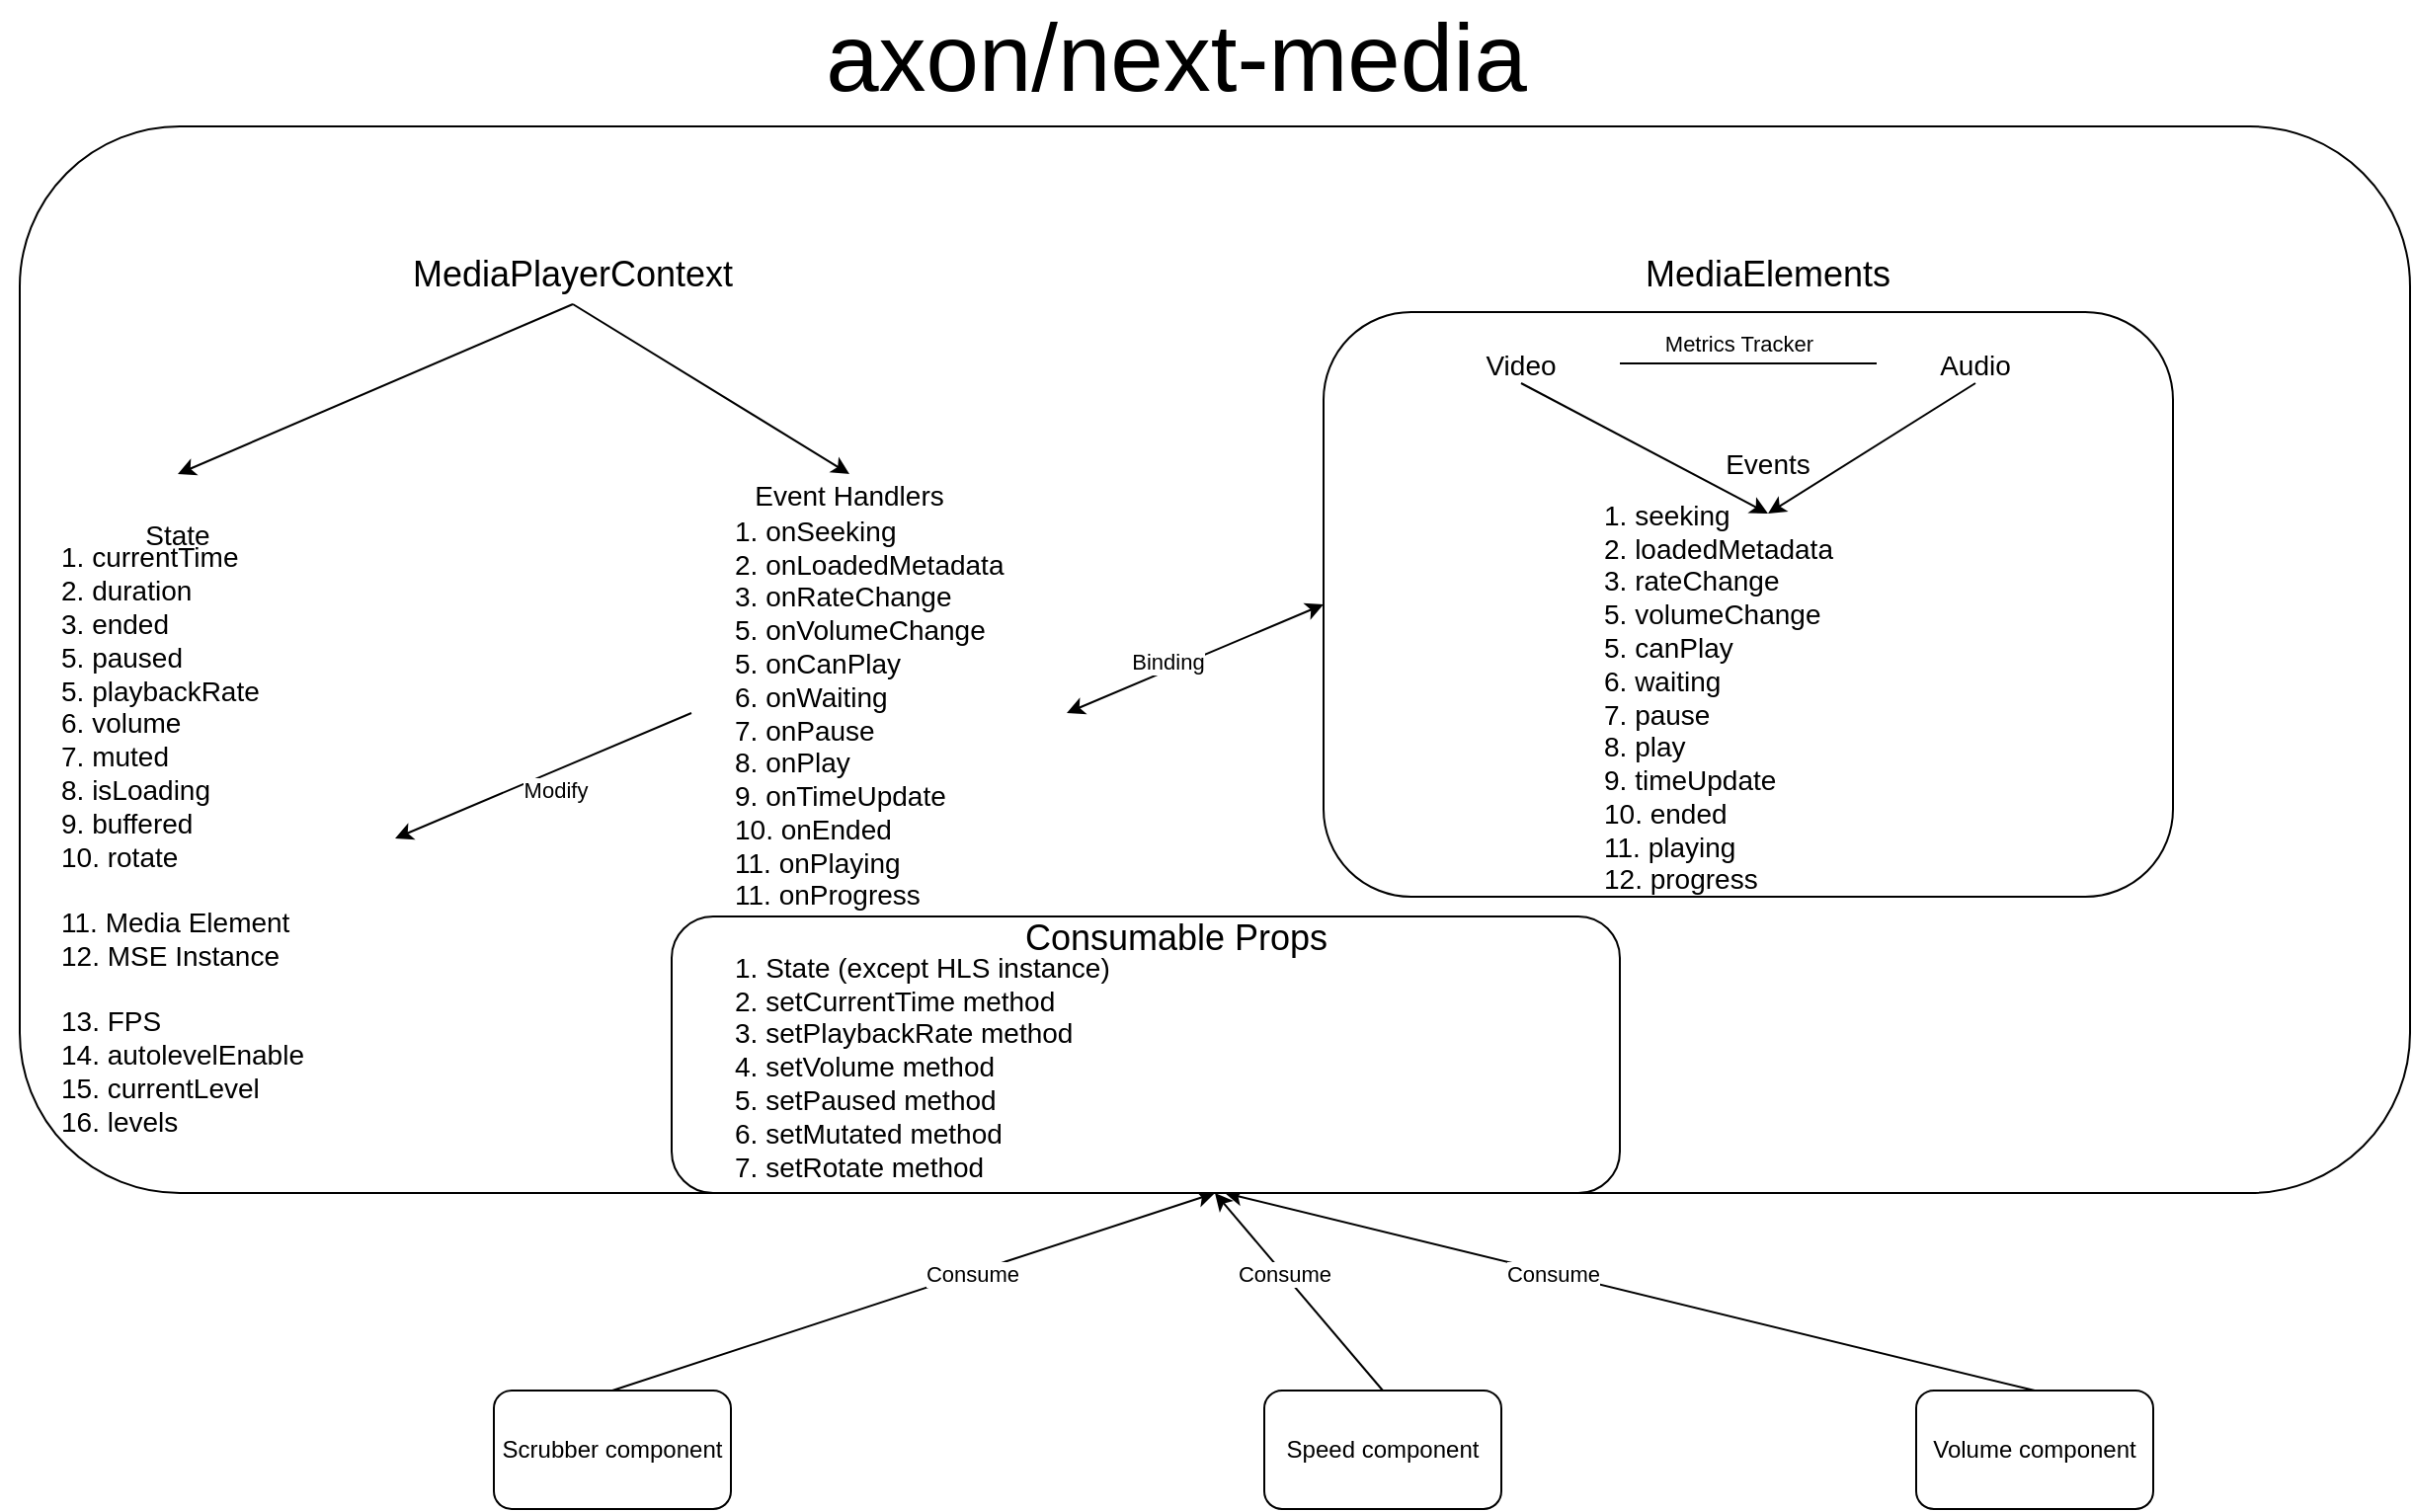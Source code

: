 <mxfile version="13.1.0" type="device"><diagram name="Page-1" id="5f0bae14-7c28-e335-631c-24af17079c00"><mxGraphModel dx="1426" dy="711" grid="1" gridSize="10" guides="1" tooltips="1" connect="1" arrows="1" fold="1" page="1" pageScale="1" pageWidth="1100" pageHeight="850" background="#ffffff" math="0" shadow="0"><root><mxCell id="0"/><mxCell id="1" parent="0"/><mxCell id="JIwV94FlR5jodqBkzbDf-2" value="" style="rounded=1;whiteSpace=wrap;html=1;" parent="1" vertex="1"><mxGeometry x="520" y="110" width="1210" height="540" as="geometry"/></mxCell><mxCell id="JIwV94FlR5jodqBkzbDf-3" value="&lt;font style=&quot;font-size: 18px&quot;&gt;MediaPlayerContext&lt;/font&gt;" style="text;html=1;strokeColor=none;fillColor=none;align=center;verticalAlign=middle;whiteSpace=wrap;rounded=0;" parent="1" vertex="1"><mxGeometry x="745" y="170" width="110" height="30" as="geometry"/></mxCell><mxCell id="JIwV94FlR5jodqBkzbDf-7" value="&lt;font style=&quot;font-size: 14px&quot;&gt;1. currentTime&lt;br&gt;2. duration&lt;br&gt;3. ended&lt;br&gt;5. paused&lt;br&gt;5. playbackRate&lt;br&gt;6. volume&lt;br&gt;7. muted&lt;br&gt;8. isLoading&lt;br&gt;9. buffered&lt;br&gt;10. rotate&lt;br&gt;&lt;br&gt;11. Media Element&lt;br&gt;12. MSE Instance&lt;br&gt;&lt;br&gt;13. FPS&lt;br&gt;14. autolevelEnable&lt;br&gt;15. currentLevel&lt;br&gt;16. levels&lt;br&gt;&lt;/font&gt;" style="text;html=1;strokeColor=none;fillColor=none;align=left;verticalAlign=middle;whiteSpace=wrap;rounded=0;" parent="1" vertex="1"><mxGeometry x="539" y="320" width="171" height="301" as="geometry"/></mxCell><mxCell id="JIwV94FlR5jodqBkzbDf-8" value="&lt;font style=&quot;font-size: 14px&quot;&gt;State&lt;/font&gt;" style="text;html=1;strokeColor=none;fillColor=none;align=center;verticalAlign=middle;whiteSpace=wrap;rounded=0;fontSize=16;" parent="1" vertex="1"><mxGeometry x="510" y="286" width="180" height="60" as="geometry"/></mxCell><mxCell id="JIwV94FlR5jodqBkzbDf-9" value="" style="endArrow=classic;html=1;exitX=0.5;exitY=1;exitDx=0;exitDy=0;entryX=0.5;entryY=0;entryDx=0;entryDy=0;" parent="1" source="JIwV94FlR5jodqBkzbDf-3" target="JIwV94FlR5jodqBkzbDf-8" edge="1"><mxGeometry width="50" height="50" relative="1" as="geometry"><mxPoint x="770" y="450" as="sourcePoint"/><mxPoint x="820" y="400" as="targetPoint"/></mxGeometry></mxCell><mxCell id="JIwV94FlR5jodqBkzbDf-10" value="&lt;font style=&quot;font-size: 14px&quot;&gt;1. onSeeking&lt;br&gt;2. onLoadedMetadata&lt;br&gt;3. onRateChange&lt;br&gt;5. onVolumeChange&lt;br&gt;5. onCanPlay&lt;br&gt;6. onWaiting&lt;br&gt;7. onPause&lt;br&gt;8. onPlay&lt;br&gt;9. onTimeUpdate&lt;br&gt;10. onEnded&lt;br&gt;11. onPlaying&lt;br&gt;11. onProgress&lt;br&gt;&lt;/font&gt;" style="text;html=1;strokeColor=none;fillColor=none;align=left;verticalAlign=middle;whiteSpace=wrap;rounded=0;" parent="1" vertex="1"><mxGeometry x="880" y="314" width="170" height="186" as="geometry"/></mxCell><mxCell id="JIwV94FlR5jodqBkzbDf-11" value="" style="endArrow=classic;html=1;exitX=0.5;exitY=1;exitDx=0;exitDy=0;entryX=0.5;entryY=0;entryDx=0;entryDy=0;" parent="1" source="JIwV94FlR5jodqBkzbDf-3" target="JIwV94FlR5jodqBkzbDf-12" edge="1"><mxGeometry width="50" height="50" relative="1" as="geometry"><mxPoint x="702.5" y="210" as="sourcePoint"/><mxPoint x="610" y="300" as="targetPoint"/></mxGeometry></mxCell><mxCell id="JIwV94FlR5jodqBkzbDf-12" value="&lt;span style=&quot;font-size: 14px&quot;&gt;Event Handlers&lt;/span&gt;" style="text;html=1;strokeColor=none;fillColor=none;align=center;verticalAlign=middle;whiteSpace=wrap;rounded=0;fontSize=16;" parent="1" vertex="1"><mxGeometry x="890" y="286" width="100" height="20" as="geometry"/></mxCell><mxCell id="JIwV94FlR5jodqBkzbDf-16" value="" style="rounded=1;whiteSpace=wrap;html=1;" parent="1" vertex="1"><mxGeometry x="1180" y="204" width="430" height="296" as="geometry"/></mxCell><mxCell id="JIwV94FlR5jodqBkzbDf-17" value="&lt;font style=&quot;font-size: 18px&quot;&gt;MediaElements&lt;/font&gt;" style="text;html=1;strokeColor=none;fillColor=none;align=center;verticalAlign=middle;whiteSpace=wrap;rounded=0;" parent="1" vertex="1"><mxGeometry x="1350" y="170" width="110" height="30" as="geometry"/></mxCell><mxCell id="JIwV94FlR5jodqBkzbDf-20" value="" style="endArrow=classic;html=1;entryX=1;entryY=0.5;entryDx=0;entryDy=0;" parent="1" target="JIwV94FlR5jodqBkzbDf-7" edge="1"><mxGeometry width="50" height="50" relative="1" as="geometry"><mxPoint x="860" y="407" as="sourcePoint"/><mxPoint x="840" y="370" as="targetPoint"/></mxGeometry></mxCell><mxCell id="JIwV94FlR5jodqBkzbDf-21" value="Modify" style="edgeLabel;html=1;align=center;verticalAlign=middle;resizable=0;points=[];" parent="JIwV94FlR5jodqBkzbDf-20" vertex="1" connectable="0"><mxGeometry x="0.191" relative="1" as="geometry"><mxPoint x="19.99" y="0.81" as="offset"/></mxGeometry></mxCell><mxCell id="JIwV94FlR5jodqBkzbDf-22" value="&lt;span style=&quot;font-size: 14px&quot;&gt;Video&lt;/span&gt;" style="text;html=1;strokeColor=none;fillColor=none;align=center;verticalAlign=middle;whiteSpace=wrap;rounded=0;fontSize=16;" parent="1" vertex="1"><mxGeometry x="1230" y="220" width="100" height="20" as="geometry"/></mxCell><mxCell id="JIwV94FlR5jodqBkzbDf-25" value="&lt;span style=&quot;font-size: 14px&quot;&gt;Audio&lt;/span&gt;" style="text;html=1;strokeColor=none;fillColor=none;align=center;verticalAlign=middle;whiteSpace=wrap;rounded=0;fontSize=16;" parent="1" vertex="1"><mxGeometry x="1460" y="220" width="100" height="20" as="geometry"/></mxCell><mxCell id="JIwV94FlR5jodqBkzbDf-26" value="&lt;font style=&quot;font-size: 14px&quot;&gt;1. seeking&lt;br&gt;2. loadedMetadata&lt;br&gt;3. rateChange&lt;br&gt;5. volumeChange&lt;br&gt;5. canPlay&lt;br&gt;6. waiting&lt;br&gt;7. pause&lt;br&gt;8. play&lt;br&gt;9. timeUpdate&lt;br&gt;10. ended&lt;br&gt;11. playing&lt;br&gt;12. progress&lt;br&gt;&lt;/font&gt;" style="text;html=1;strokeColor=none;fillColor=none;align=left;verticalAlign=middle;whiteSpace=wrap;rounded=0;" parent="1" vertex="1"><mxGeometry x="1320" y="306" width="170" height="186" as="geometry"/></mxCell><mxCell id="JIwV94FlR5jodqBkzbDf-30" value="" style="endArrow=classic;html=1;exitX=0.5;exitY=1;exitDx=0;exitDy=0;entryX=0.5;entryY=0;entryDx=0;entryDy=0;" parent="1" source="JIwV94FlR5jodqBkzbDf-22" target="JIwV94FlR5jodqBkzbDf-26" edge="1"><mxGeometry width="50" height="50" relative="1" as="geometry"><mxPoint x="810" y="210" as="sourcePoint"/><mxPoint x="950" y="296" as="targetPoint"/></mxGeometry></mxCell><mxCell id="JIwV94FlR5jodqBkzbDf-31" value="" style="endArrow=classic;html=1;exitX=0.5;exitY=1;exitDx=0;exitDy=0;entryX=0.5;entryY=0;entryDx=0;entryDy=0;" parent="1" source="JIwV94FlR5jodqBkzbDf-25" target="JIwV94FlR5jodqBkzbDf-26" edge="1"><mxGeometry width="50" height="50" relative="1" as="geometry"><mxPoint x="1300" y="250" as="sourcePoint"/><mxPoint x="1435" y="300" as="targetPoint"/></mxGeometry></mxCell><mxCell id="JIwV94FlR5jodqBkzbDf-32" value="&lt;span style=&quot;font-size: 14px&quot;&gt;Events&lt;/span&gt;" style="text;html=1;strokeColor=none;fillColor=none;align=center;verticalAlign=middle;whiteSpace=wrap;rounded=0;fontSize=16;" parent="1" vertex="1"><mxGeometry x="1355" y="270" width="100" height="20" as="geometry"/></mxCell><mxCell id="JIwV94FlR5jodqBkzbDf-37" value="Scrubber component" style="rounded=1;whiteSpace=wrap;html=1;" parent="1" vertex="1"><mxGeometry x="760" y="750" width="120" height="60" as="geometry"/></mxCell><mxCell id="JIwV94FlR5jodqBkzbDf-38" value="Volume component" style="rounded=1;whiteSpace=wrap;html=1;" parent="1" vertex="1"><mxGeometry x="1480" y="750" width="120" height="60" as="geometry"/></mxCell><mxCell id="JIwV94FlR5jodqBkzbDf-39" value="Speed component" style="rounded=1;whiteSpace=wrap;html=1;" parent="1" vertex="1"><mxGeometry x="1150" y="750" width="120" height="60" as="geometry"/></mxCell><mxCell id="JIwV94FlR5jodqBkzbDf-43" value="" style="endArrow=classic;html=1;entryX=0.5;entryY=1;entryDx=0;entryDy=0;exitX=0.5;exitY=0;exitDx=0;exitDy=0;" parent="1" source="JIwV94FlR5jodqBkzbDf-37" target="JIwV94FlR5jodqBkzbDf-2" edge="1"><mxGeometry width="50" height="50" relative="1" as="geometry"><mxPoint x="895" y="710" as="sourcePoint"/><mxPoint x="600" y="520" as="targetPoint"/></mxGeometry></mxCell><mxCell id="JIwV94FlR5jodqBkzbDf-44" value="Consume" style="edgeLabel;html=1;align=center;verticalAlign=middle;resizable=0;points=[];" parent="JIwV94FlR5jodqBkzbDf-43" vertex="1" connectable="0"><mxGeometry x="0.191" relative="1" as="geometry"><mxPoint as="offset"/></mxGeometry></mxCell><mxCell id="JIwV94FlR5jodqBkzbDf-45" value="" style="endArrow=classic;startArrow=classic;html=1;entryX=0;entryY=0.5;entryDx=0;entryDy=0;exitX=1;exitY=0.5;exitDx=0;exitDy=0;" parent="1" source="JIwV94FlR5jodqBkzbDf-10" target="JIwV94FlR5jodqBkzbDf-16" edge="1"><mxGeometry width="50" height="50" relative="1" as="geometry"><mxPoint x="1090" y="410" as="sourcePoint"/><mxPoint x="1140" y="360" as="targetPoint"/></mxGeometry></mxCell><mxCell id="-fZJZO4fTVWjoNg_rgZH-1" value="Binding" style="edgeLabel;html=1;align=center;verticalAlign=middle;resizable=0;points=[];" parent="JIwV94FlR5jodqBkzbDf-45" vertex="1" connectable="0"><mxGeometry x="-0.302" y="1" relative="1" as="geometry"><mxPoint x="5.26" y="-5.99" as="offset"/></mxGeometry></mxCell><mxCell id="JIwV94FlR5jodqBkzbDf-46" value="&lt;font style=&quot;font-size: 48px&quot;&gt;axon/next-media&lt;/font&gt;" style="text;html=1;align=center;verticalAlign=middle;resizable=0;points=[];autosize=1;" parent="1" vertex="1"><mxGeometry x="920" y="60" width="370" height="30" as="geometry"/></mxCell><mxCell id="JIwV94FlR5jodqBkzbDf-47" value="" style="endArrow=classic;html=1;entryX=0.5;entryY=1;entryDx=0;entryDy=0;exitX=0.5;exitY=0;exitDx=0;exitDy=0;" parent="1" source="JIwV94FlR5jodqBkzbDf-39" target="JIwV94FlR5jodqBkzbDf-2" edge="1"><mxGeometry width="50" height="50" relative="1" as="geometry"><mxPoint x="830" y="760" as="sourcePoint"/><mxPoint x="1135" y="660" as="targetPoint"/></mxGeometry></mxCell><mxCell id="JIwV94FlR5jodqBkzbDf-48" value="Consume" style="edgeLabel;html=1;align=center;verticalAlign=middle;resizable=0;points=[];" parent="JIwV94FlR5jodqBkzbDf-47" vertex="1" connectable="0"><mxGeometry x="0.191" relative="1" as="geometry"><mxPoint as="offset"/></mxGeometry></mxCell><mxCell id="JIwV94FlR5jodqBkzbDf-49" value="" style="endArrow=classic;html=1;exitX=0.5;exitY=0;exitDx=0;exitDy=0;" parent="1" source="JIwV94FlR5jodqBkzbDf-38" edge="1"><mxGeometry width="50" height="50" relative="1" as="geometry"><mxPoint x="1220" y="760" as="sourcePoint"/><mxPoint x="1130" y="650" as="targetPoint"/></mxGeometry></mxCell><mxCell id="JIwV94FlR5jodqBkzbDf-50" value="Consume" style="edgeLabel;html=1;align=center;verticalAlign=middle;resizable=0;points=[];" parent="JIwV94FlR5jodqBkzbDf-49" vertex="1" connectable="0"><mxGeometry x="0.191" relative="1" as="geometry"><mxPoint as="offset"/></mxGeometry></mxCell><mxCell id="JIwV94FlR5jodqBkzbDf-55" value="" style="rounded=1;whiteSpace=wrap;html=1;" parent="1" vertex="1"><mxGeometry x="850" y="510" width="480" height="140" as="geometry"/></mxCell><mxCell id="JIwV94FlR5jodqBkzbDf-56" value="&lt;font style=&quot;font-size: 18px&quot;&gt;Consumable Props&lt;/font&gt;" style="text;html=1;align=center;verticalAlign=middle;resizable=0;points=[];autosize=1;" parent="1" vertex="1"><mxGeometry x="1020" y="511" width="170" height="20" as="geometry"/></mxCell><mxCell id="JIwV94FlR5jodqBkzbDf-57" value="&lt;div&gt;&lt;span style=&quot;font-size: 14px&quot;&gt;1. State (except HLS instance)&lt;/span&gt;&lt;/div&gt;&lt;font style=&quot;font-size: 14px&quot;&gt;&lt;div&gt;&lt;span&gt;2. setCurrentTime method&lt;/span&gt;&lt;/div&gt;&lt;div&gt;&lt;span&gt;3. setPlaybackRate method&lt;/span&gt;&lt;/div&gt;&lt;div&gt;&lt;span&gt;4. setVolume method&lt;/span&gt;&lt;/div&gt;&lt;div&gt;&lt;span&gt;5. setPaused method&lt;/span&gt;&lt;/div&gt;&lt;div&gt;&lt;span&gt;6. setMutated method&lt;/span&gt;&lt;/div&gt;&lt;div&gt;&lt;span&gt;7. setRotate method&lt;/span&gt;&lt;/div&gt;&lt;/font&gt;" style="text;html=1;strokeColor=none;fillColor=none;align=left;verticalAlign=middle;whiteSpace=wrap;rounded=0;" parent="1" vertex="1"><mxGeometry x="880" y="531" width="450" height="109" as="geometry"/></mxCell><mxCell id="1iG5D1fz-_zKcChTboMw-3" value="" style="endArrow=none;html=1;entryX=0;entryY=0.5;entryDx=0;entryDy=0;exitX=1;exitY=0.5;exitDx=0;exitDy=0;" parent="1" source="JIwV94FlR5jodqBkzbDf-22" target="JIwV94FlR5jodqBkzbDf-25" edge="1"><mxGeometry width="50" height="50" relative="1" as="geometry"><mxPoint x="1360" y="250" as="sourcePoint"/><mxPoint x="1410" y="200" as="targetPoint"/></mxGeometry></mxCell><mxCell id="1iG5D1fz-_zKcChTboMw-4" value="Metrics Tracker" style="edgeLabel;html=1;align=center;verticalAlign=middle;resizable=0;points=[];" parent="1iG5D1fz-_zKcChTboMw-3" vertex="1" connectable="0"><mxGeometry x="-0.446" y="4" relative="1" as="geometry"><mxPoint x="24" y="-6" as="offset"/></mxGeometry></mxCell></root></mxGraphModel></diagram></mxfile>